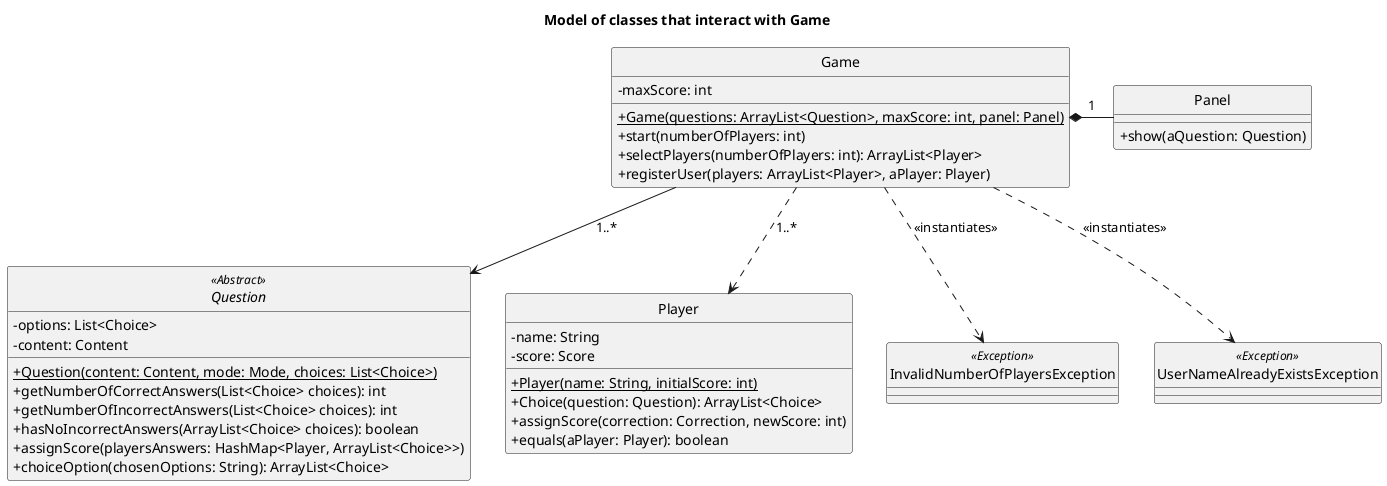 @startuml

skinparam monochrome true
hide circle
skinparam classAttributeIconSize 0

title: Model of classes that interact with Game

class Game{
-maxScore: int
+{static}Game(questions: ArrayList<Question>, maxScore: int, panel: Panel)
+start(numberOfPlayers: int)
+selectPlayers(numberOfPlayers: int): ArrayList<Player>
+registerUser(players: ArrayList<Player>, aPlayer: Player)
}

class Panel{
+show(aQuestion: Question)
}

abstract class Question{
-options: List<Choice>
-content: Content
+{static}Question(content: Content, mode: Mode, choices: List<Choice>)
+getNumberOfCorrectAnswers(List<Choice> choices): int
+getNumberOfIncorrectAnswers(List<Choice> choices): int
+hasNoIncorrectAnswers(ArrayList<Choice> choices): boolean
+assignScore(playersAnswers: HashMap<Player, ArrayList<Choice>>)
+choiceOption(chosenOptions: String): ArrayList<Choice>
}

class Player{
-name: String
-score: Score
+{static}Player(name: String, initialScore: int)
+Choice(question: Question): ArrayList<Choice>
+assignScore(correction: Correction, newScore: int)
+equals(aPlayer: Player): boolean
}

class InvalidNumberOfPlayersException{}

class UserNameAlreadyExistsException{}

Game *- Panel:1
Game --> Question:1..*
Game ..> Player:1..*

Question <<Abstract>>
InvalidNumberOfPlayersException <<Exception>>
UserNameAlreadyExistsException <<Exception>>

Game ..> InvalidNumberOfPlayersException: <<instantiates>>
Game ..> UserNameAlreadyExistsException: <<instantiates>>


@enduml